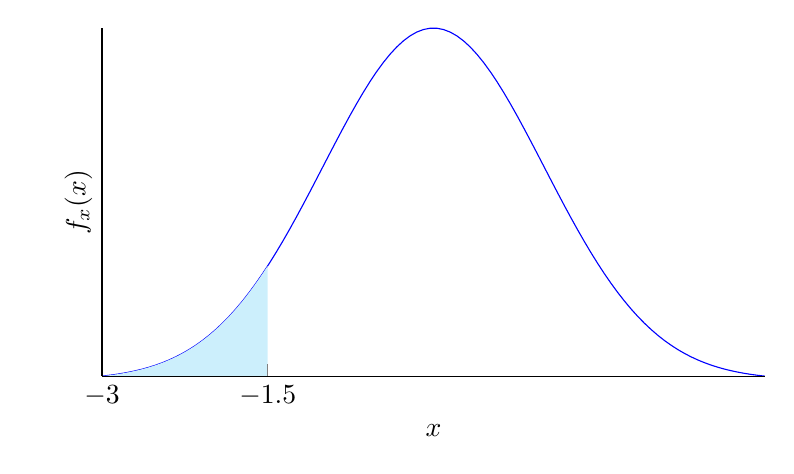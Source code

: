 \pgfmathdeclarefunction{gauss}{2}{\pgfmathparse{1/(#2*sqrt(2*pi))*exp(-((x-#1)^2)/(2*#2^2))}%
}
\def\startx{-3}
\def\endx{-1.5}
\begin{tikzpicture}
\begin{axis}[no markers, domain=0:10, samples=100,
axis lines*=left, xlabel=$x$, ylabel=$f_{x}(x)$,
height=6cm, width=10cm,xtick={\startx,\endx}, ytick=\empty,
enlargelimits=false, clip=false, axis on top
]

\addplot [color=blue, domain=-3:3] {gauss(0,1)} ;
\addplot [fill=cyan!20, draw=none, domain=\startx:\endx] {gauss(0,1)} \closedcycle;
\end{axis}
\end{tikzpicture}

